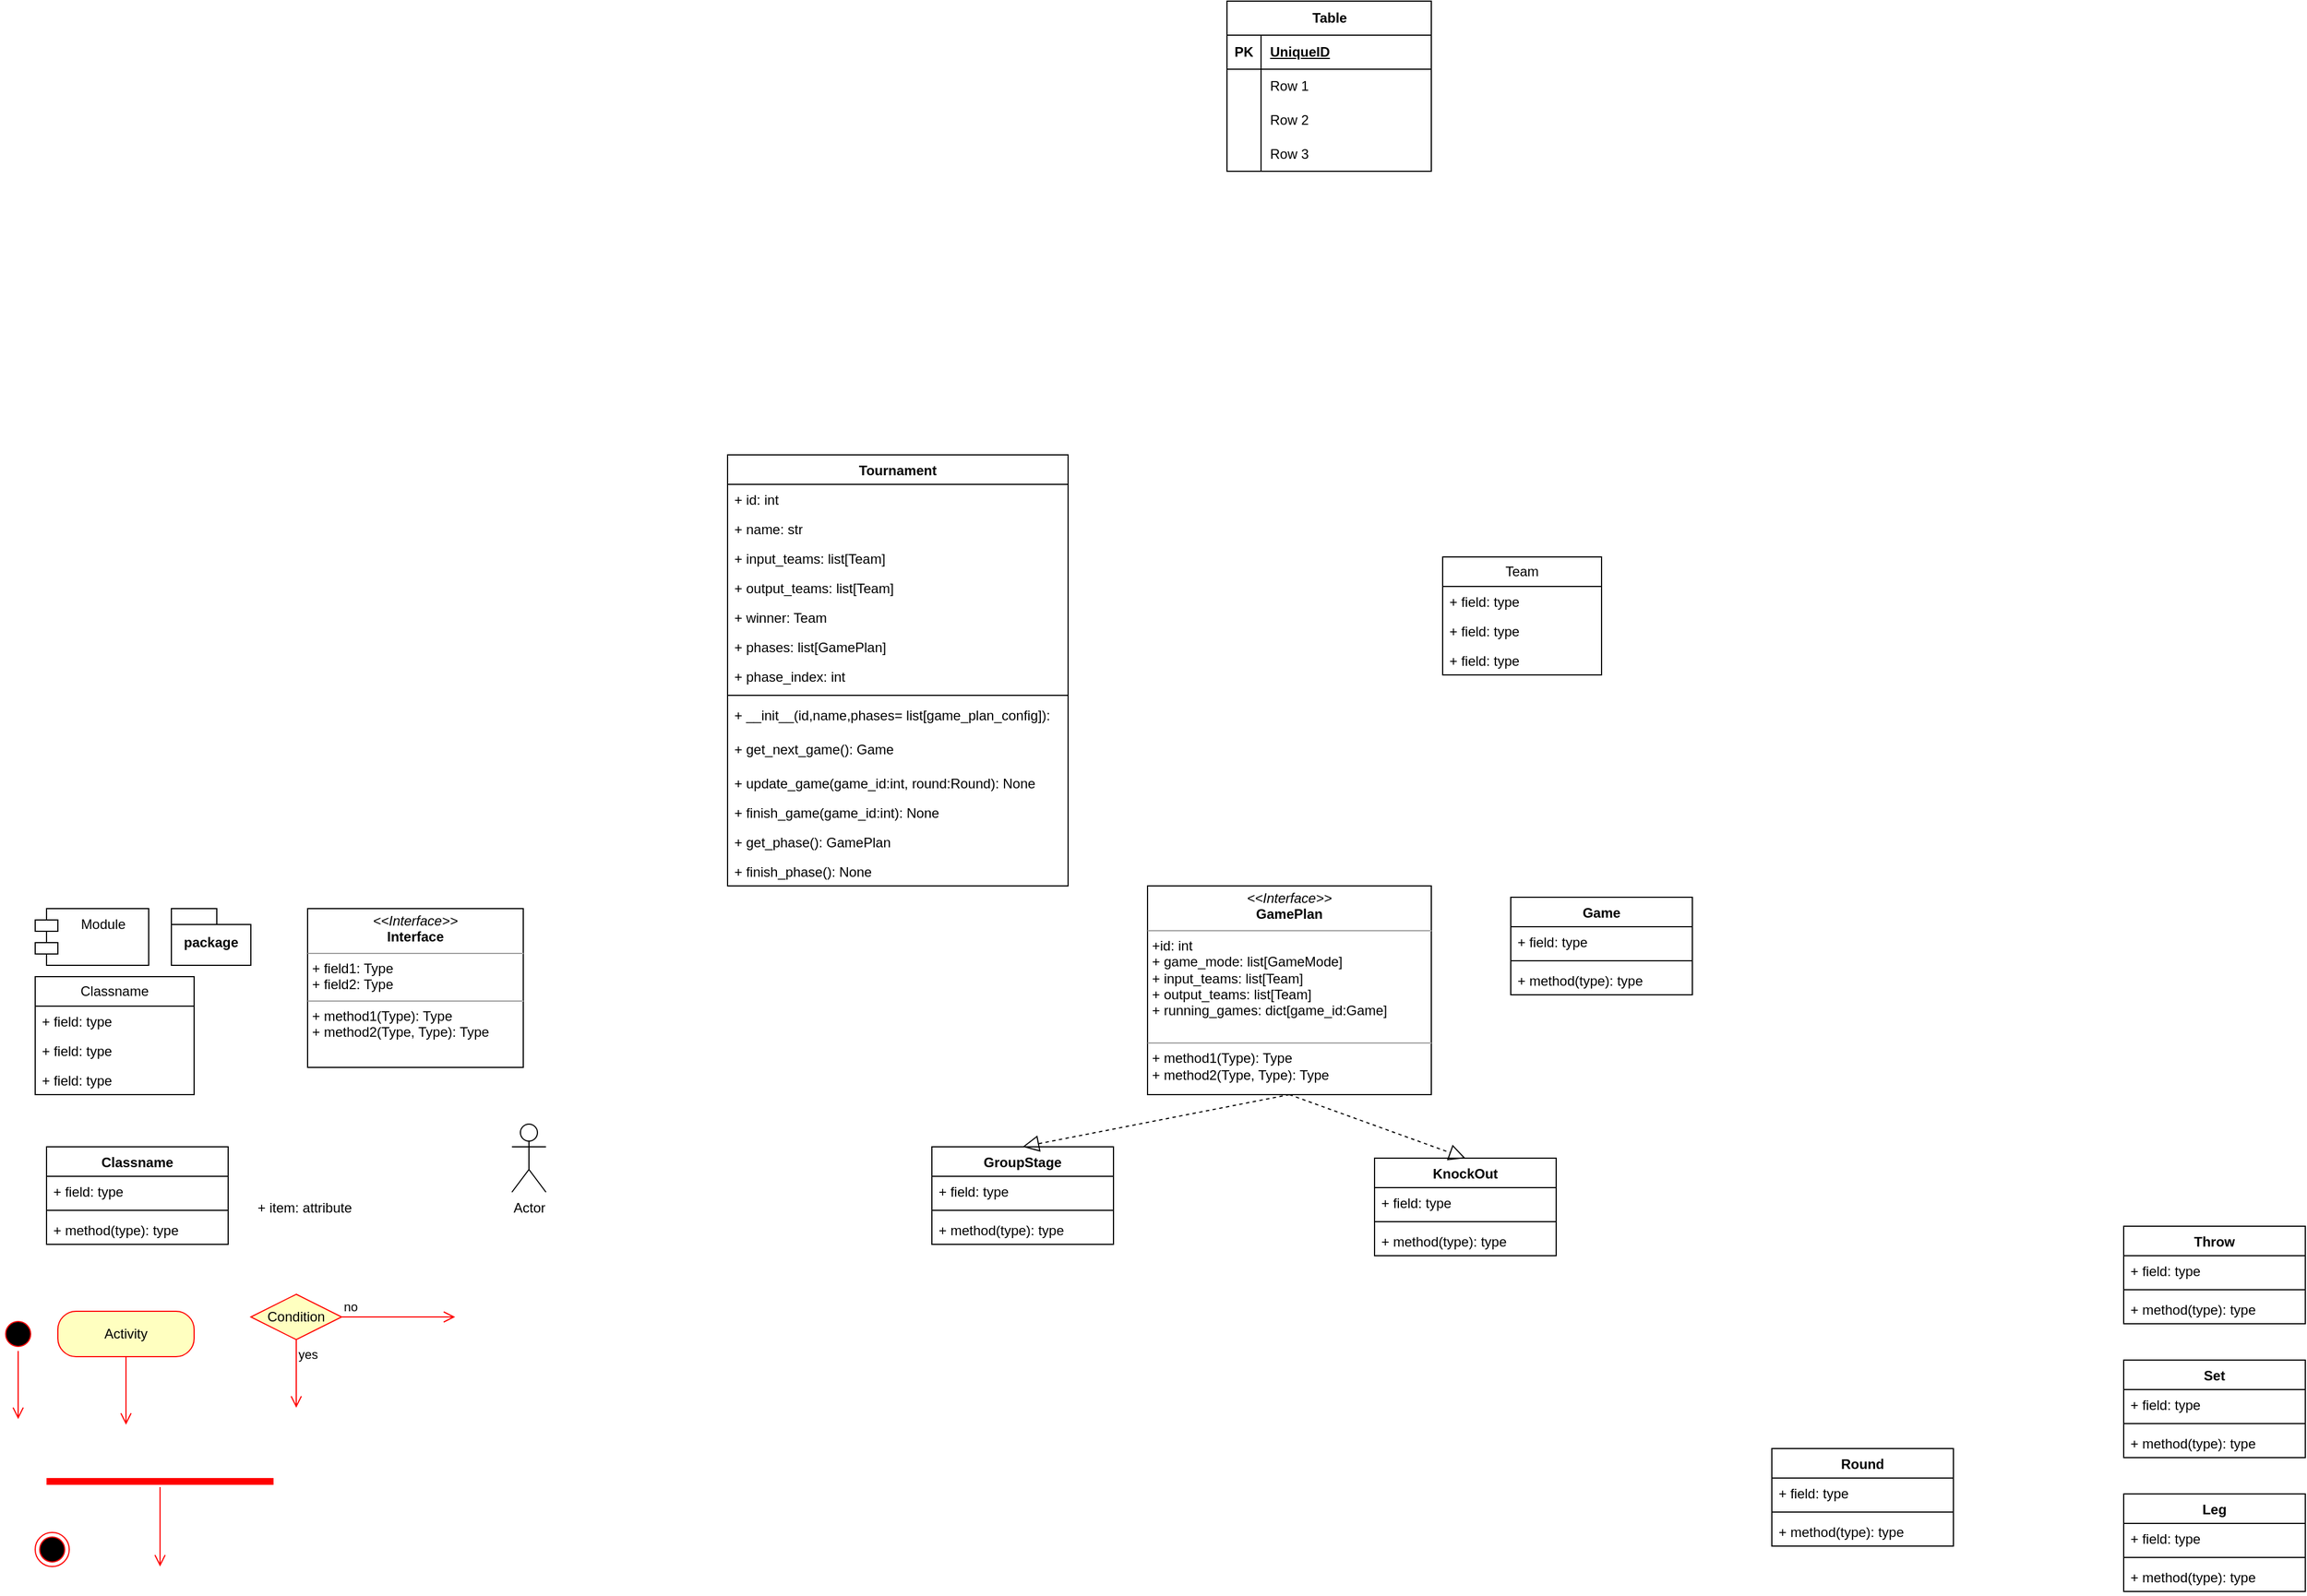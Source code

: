 <mxfile version="23.1.5" type="device">
  <diagram name="Page-1" id="7e0a89b8-554c-2b80-1dc8-d5c74ca68de4">
    <mxGraphModel dx="971" dy="1512" grid="1" gridSize="10" guides="1" tooltips="1" connect="1" arrows="1" fold="1" page="1" pageScale="1" pageWidth="1100" pageHeight="850" background="none" math="0" shadow="0">
      <root>
        <mxCell id="0" />
        <mxCell id="1" parent="0" />
        <mxCell id="pS9JEg4A8UirPqfK5RFd-1" value="Classname" style="swimlane;fontStyle=0;childLayout=stackLayout;horizontal=1;startSize=26;fillColor=none;horizontalStack=0;resizeParent=1;resizeParentMax=0;resizeLast=0;collapsible=1;marginBottom=0;whiteSpace=wrap;html=1;" vertex="1" parent="1">
          <mxGeometry x="70" y="80" width="140" height="104" as="geometry" />
        </mxCell>
        <mxCell id="pS9JEg4A8UirPqfK5RFd-2" value="+ field: type" style="text;strokeColor=none;fillColor=none;align=left;verticalAlign=top;spacingLeft=4;spacingRight=4;overflow=hidden;rotatable=0;points=[[0,0.5],[1,0.5]];portConstraint=eastwest;whiteSpace=wrap;html=1;" vertex="1" parent="pS9JEg4A8UirPqfK5RFd-1">
          <mxGeometry y="26" width="140" height="26" as="geometry" />
        </mxCell>
        <mxCell id="pS9JEg4A8UirPqfK5RFd-3" value="+ field: type" style="text;strokeColor=none;fillColor=none;align=left;verticalAlign=top;spacingLeft=4;spacingRight=4;overflow=hidden;rotatable=0;points=[[0,0.5],[1,0.5]];portConstraint=eastwest;whiteSpace=wrap;html=1;" vertex="1" parent="pS9JEg4A8UirPqfK5RFd-1">
          <mxGeometry y="52" width="140" height="26" as="geometry" />
        </mxCell>
        <mxCell id="pS9JEg4A8UirPqfK5RFd-4" value="+ field: type" style="text;strokeColor=none;fillColor=none;align=left;verticalAlign=top;spacingLeft=4;spacingRight=4;overflow=hidden;rotatable=0;points=[[0,0.5],[1,0.5]];portConstraint=eastwest;whiteSpace=wrap;html=1;" vertex="1" parent="pS9JEg4A8UirPqfK5RFd-1">
          <mxGeometry y="78" width="140" height="26" as="geometry" />
        </mxCell>
        <mxCell id="pS9JEg4A8UirPqfK5RFd-7" value="Classname" style="swimlane;fontStyle=1;align=center;verticalAlign=top;childLayout=stackLayout;horizontal=1;startSize=26;horizontalStack=0;resizeParent=1;resizeParentMax=0;resizeLast=0;collapsible=1;marginBottom=0;whiteSpace=wrap;html=1;" vertex="1" parent="1">
          <mxGeometry x="80" y="230" width="160" height="86" as="geometry" />
        </mxCell>
        <mxCell id="pS9JEg4A8UirPqfK5RFd-8" value="+ field: type" style="text;strokeColor=none;fillColor=none;align=left;verticalAlign=top;spacingLeft=4;spacingRight=4;overflow=hidden;rotatable=0;points=[[0,0.5],[1,0.5]];portConstraint=eastwest;whiteSpace=wrap;html=1;" vertex="1" parent="pS9JEg4A8UirPqfK5RFd-7">
          <mxGeometry y="26" width="160" height="26" as="geometry" />
        </mxCell>
        <mxCell id="pS9JEg4A8UirPqfK5RFd-9" value="" style="line;strokeWidth=1;fillColor=none;align=left;verticalAlign=middle;spacingTop=-1;spacingLeft=3;spacingRight=3;rotatable=0;labelPosition=right;points=[];portConstraint=eastwest;strokeColor=inherit;" vertex="1" parent="pS9JEg4A8UirPqfK5RFd-7">
          <mxGeometry y="52" width="160" height="8" as="geometry" />
        </mxCell>
        <mxCell id="pS9JEg4A8UirPqfK5RFd-10" value="+ method(type): type" style="text;strokeColor=none;fillColor=none;align=left;verticalAlign=top;spacingLeft=4;spacingRight=4;overflow=hidden;rotatable=0;points=[[0,0.5],[1,0.5]];portConstraint=eastwest;whiteSpace=wrap;html=1;" vertex="1" parent="pS9JEg4A8UirPqfK5RFd-7">
          <mxGeometry y="60" width="160" height="26" as="geometry" />
        </mxCell>
        <mxCell id="pS9JEg4A8UirPqfK5RFd-11" value="+ item: attribute" style="text;strokeColor=none;fillColor=none;align=left;verticalAlign=top;spacingLeft=4;spacingRight=4;overflow=hidden;rotatable=0;points=[[0,0.5],[1,0.5]];portConstraint=eastwest;whiteSpace=wrap;html=1;" vertex="1" parent="1">
          <mxGeometry x="260" y="270" width="100" height="26" as="geometry" />
        </mxCell>
        <mxCell id="pS9JEg4A8UirPqfK5RFd-12" value="Module" style="shape=module;align=left;spacingLeft=20;align=center;verticalAlign=top;whiteSpace=wrap;html=1;" vertex="1" parent="1">
          <mxGeometry x="70" y="20" width="100" height="50" as="geometry" />
        </mxCell>
        <mxCell id="pS9JEg4A8UirPqfK5RFd-13" value="package" style="shape=folder;fontStyle=1;spacingTop=10;tabWidth=40;tabHeight=14;tabPosition=left;html=1;whiteSpace=wrap;" vertex="1" parent="1">
          <mxGeometry x="190" y="20" width="70" height="50" as="geometry" />
        </mxCell>
        <mxCell id="pS9JEg4A8UirPqfK5RFd-14" value="&lt;p style=&quot;margin:0px;margin-top:4px;text-align:center;&quot;&gt;&lt;i&gt;&amp;lt;&amp;lt;Interface&amp;gt;&amp;gt;&lt;/i&gt;&lt;br/&gt;&lt;b&gt;Interface&lt;/b&gt;&lt;/p&gt;&lt;hr size=&quot;1&quot;/&gt;&lt;p style=&quot;margin:0px;margin-left:4px;&quot;&gt;+ field1: Type&lt;br/&gt;+ field2: Type&lt;/p&gt;&lt;hr size=&quot;1&quot;/&gt;&lt;p style=&quot;margin:0px;margin-left:4px;&quot;&gt;+ method1(Type): Type&lt;br/&gt;+ method2(Type, Type): Type&lt;/p&gt;" style="verticalAlign=top;align=left;overflow=fill;html=1;whiteSpace=wrap;" vertex="1" parent="1">
          <mxGeometry x="310" y="20" width="190" height="140" as="geometry" />
        </mxCell>
        <mxCell id="pS9JEg4A8UirPqfK5RFd-15" value="Actor" style="shape=umlActor;verticalLabelPosition=bottom;verticalAlign=top;html=1;" vertex="1" parent="1">
          <mxGeometry x="490" y="210" width="30" height="60" as="geometry" />
        </mxCell>
        <mxCell id="pS9JEg4A8UirPqfK5RFd-16" value="" style="ellipse;html=1;shape=startState;fillColor=#000000;strokeColor=#ff0000;" vertex="1" parent="1">
          <mxGeometry x="40" y="380" width="30" height="30" as="geometry" />
        </mxCell>
        <mxCell id="pS9JEg4A8UirPqfK5RFd-17" value="" style="edgeStyle=orthogonalEdgeStyle;html=1;verticalAlign=bottom;endArrow=open;endSize=8;strokeColor=#ff0000;rounded=0;" edge="1" source="pS9JEg4A8UirPqfK5RFd-16" parent="1">
          <mxGeometry relative="1" as="geometry">
            <mxPoint x="55" y="470" as="targetPoint" />
          </mxGeometry>
        </mxCell>
        <mxCell id="pS9JEg4A8UirPqfK5RFd-18" value="Activity" style="rounded=1;whiteSpace=wrap;html=1;arcSize=40;fontColor=#000000;fillColor=#ffffc0;strokeColor=#ff0000;" vertex="1" parent="1">
          <mxGeometry x="90" y="375" width="120" height="40" as="geometry" />
        </mxCell>
        <mxCell id="pS9JEg4A8UirPqfK5RFd-19" value="" style="edgeStyle=orthogonalEdgeStyle;html=1;verticalAlign=bottom;endArrow=open;endSize=8;strokeColor=#ff0000;rounded=0;" edge="1" source="pS9JEg4A8UirPqfK5RFd-18" parent="1">
          <mxGeometry relative="1" as="geometry">
            <mxPoint x="150" y="475" as="targetPoint" />
          </mxGeometry>
        </mxCell>
        <mxCell id="pS9JEg4A8UirPqfK5RFd-20" value="Condition" style="rhombus;whiteSpace=wrap;html=1;fontColor=#000000;fillColor=#ffffc0;strokeColor=#ff0000;" vertex="1" parent="1">
          <mxGeometry x="260" y="360" width="80" height="40" as="geometry" />
        </mxCell>
        <mxCell id="pS9JEg4A8UirPqfK5RFd-21" value="no" style="edgeStyle=orthogonalEdgeStyle;html=1;align=left;verticalAlign=bottom;endArrow=open;endSize=8;strokeColor=#ff0000;rounded=0;" edge="1" source="pS9JEg4A8UirPqfK5RFd-20" parent="1">
          <mxGeometry x="-1" relative="1" as="geometry">
            <mxPoint x="440" y="380" as="targetPoint" />
          </mxGeometry>
        </mxCell>
        <mxCell id="pS9JEg4A8UirPqfK5RFd-22" value="yes" style="edgeStyle=orthogonalEdgeStyle;html=1;align=left;verticalAlign=top;endArrow=open;endSize=8;strokeColor=#ff0000;rounded=0;" edge="1" source="pS9JEg4A8UirPqfK5RFd-20" parent="1">
          <mxGeometry x="-1" relative="1" as="geometry">
            <mxPoint x="300" y="460" as="targetPoint" />
          </mxGeometry>
        </mxCell>
        <mxCell id="pS9JEg4A8UirPqfK5RFd-23" value="" style="shape=line;html=1;strokeWidth=6;strokeColor=#ff0000;" vertex="1" parent="1">
          <mxGeometry x="80" y="520" width="200" height="10" as="geometry" />
        </mxCell>
        <mxCell id="pS9JEg4A8UirPqfK5RFd-24" value="" style="edgeStyle=orthogonalEdgeStyle;html=1;verticalAlign=bottom;endArrow=open;endSize=8;strokeColor=#ff0000;rounded=0;" edge="1" source="pS9JEg4A8UirPqfK5RFd-23" parent="1">
          <mxGeometry relative="1" as="geometry">
            <mxPoint x="180" y="600" as="targetPoint" />
          </mxGeometry>
        </mxCell>
        <mxCell id="pS9JEg4A8UirPqfK5RFd-25" value="" style="ellipse;html=1;shape=endState;fillColor=#000000;strokeColor=#ff0000;" vertex="1" parent="1">
          <mxGeometry x="70" y="570" width="30" height="30" as="geometry" />
        </mxCell>
        <mxCell id="pS9JEg4A8UirPqfK5RFd-26" value="&lt;p style=&quot;margin:0px;margin-top:4px;text-align:center;&quot;&gt;&lt;i&gt;&amp;lt;&amp;lt;Interface&amp;gt;&amp;gt;&lt;/i&gt;&lt;br&gt;&lt;b&gt;GamePlan&lt;/b&gt;&lt;/p&gt;&lt;hr size=&quot;1&quot;&gt;&lt;p style=&quot;margin:0px;margin-left:4px;&quot;&gt;+id: int&lt;/p&gt;&lt;p style=&quot;margin:0px;margin-left:4px;&quot;&gt;+ game_mode: list[GameMode]&lt;br&gt;+ input_teams: list[Team]&lt;/p&gt;&lt;p style=&quot;margin:0px;margin-left:4px;&quot;&gt;+ output_teams: list[Team]&lt;/p&gt;&lt;p style=&quot;margin:0px;margin-left:4px;&quot;&gt;+ running_games: dict[game_id:Game]&lt;br&gt;&lt;/p&gt;&lt;p style=&quot;margin:0px;margin-left:4px;&quot;&gt;&lt;br&gt;&lt;/p&gt;&lt;hr size=&quot;1&quot;&gt;&lt;p style=&quot;margin:0px;margin-left:4px;&quot;&gt;+ method1(Type): Type&lt;br&gt;+ method2(Type, Type): Type&lt;/p&gt;" style="verticalAlign=top;align=left;overflow=fill;html=1;whiteSpace=wrap;" vertex="1" parent="1">
          <mxGeometry x="1050" width="250" height="184" as="geometry" />
        </mxCell>
        <mxCell id="pS9JEg4A8UirPqfK5RFd-27" value="KnockOut" style="swimlane;fontStyle=1;align=center;verticalAlign=top;childLayout=stackLayout;horizontal=1;startSize=26;horizontalStack=0;resizeParent=1;resizeParentMax=0;resizeLast=0;collapsible=1;marginBottom=0;whiteSpace=wrap;html=1;" vertex="1" parent="1">
          <mxGeometry x="1250" y="240" width="160" height="86" as="geometry" />
        </mxCell>
        <mxCell id="pS9JEg4A8UirPqfK5RFd-28" value="+ field: type" style="text;strokeColor=none;fillColor=none;align=left;verticalAlign=top;spacingLeft=4;spacingRight=4;overflow=hidden;rotatable=0;points=[[0,0.5],[1,0.5]];portConstraint=eastwest;whiteSpace=wrap;html=1;" vertex="1" parent="pS9JEg4A8UirPqfK5RFd-27">
          <mxGeometry y="26" width="160" height="26" as="geometry" />
        </mxCell>
        <mxCell id="pS9JEg4A8UirPqfK5RFd-29" value="" style="line;strokeWidth=1;fillColor=none;align=left;verticalAlign=middle;spacingTop=-1;spacingLeft=3;spacingRight=3;rotatable=0;labelPosition=right;points=[];portConstraint=eastwest;strokeColor=inherit;" vertex="1" parent="pS9JEg4A8UirPqfK5RFd-27">
          <mxGeometry y="52" width="160" height="8" as="geometry" />
        </mxCell>
        <mxCell id="pS9JEg4A8UirPqfK5RFd-30" value="+ method(type): type" style="text;strokeColor=none;fillColor=none;align=left;verticalAlign=top;spacingLeft=4;spacingRight=4;overflow=hidden;rotatable=0;points=[[0,0.5],[1,0.5]];portConstraint=eastwest;whiteSpace=wrap;html=1;" vertex="1" parent="pS9JEg4A8UirPqfK5RFd-27">
          <mxGeometry y="60" width="160" height="26" as="geometry" />
        </mxCell>
        <mxCell id="pS9JEg4A8UirPqfK5RFd-31" value="GroupStage" style="swimlane;fontStyle=1;align=center;verticalAlign=top;childLayout=stackLayout;horizontal=1;startSize=26;horizontalStack=0;resizeParent=1;resizeParentMax=0;resizeLast=0;collapsible=1;marginBottom=0;whiteSpace=wrap;html=1;" vertex="1" parent="1">
          <mxGeometry x="860" y="230" width="160" height="86" as="geometry" />
        </mxCell>
        <mxCell id="pS9JEg4A8UirPqfK5RFd-32" value="+ field: type" style="text;strokeColor=none;fillColor=none;align=left;verticalAlign=top;spacingLeft=4;spacingRight=4;overflow=hidden;rotatable=0;points=[[0,0.5],[1,0.5]];portConstraint=eastwest;whiteSpace=wrap;html=1;" vertex="1" parent="pS9JEg4A8UirPqfK5RFd-31">
          <mxGeometry y="26" width="160" height="26" as="geometry" />
        </mxCell>
        <mxCell id="pS9JEg4A8UirPqfK5RFd-33" value="" style="line;strokeWidth=1;fillColor=none;align=left;verticalAlign=middle;spacingTop=-1;spacingLeft=3;spacingRight=3;rotatable=0;labelPosition=right;points=[];portConstraint=eastwest;strokeColor=inherit;" vertex="1" parent="pS9JEg4A8UirPqfK5RFd-31">
          <mxGeometry y="52" width="160" height="8" as="geometry" />
        </mxCell>
        <mxCell id="pS9JEg4A8UirPqfK5RFd-34" value="+ method(type): type" style="text;strokeColor=none;fillColor=none;align=left;verticalAlign=top;spacingLeft=4;spacingRight=4;overflow=hidden;rotatable=0;points=[[0,0.5],[1,0.5]];portConstraint=eastwest;whiteSpace=wrap;html=1;" vertex="1" parent="pS9JEg4A8UirPqfK5RFd-31">
          <mxGeometry y="60" width="160" height="26" as="geometry" />
        </mxCell>
        <mxCell id="pS9JEg4A8UirPqfK5RFd-37" value="" style="endArrow=block;dashed=1;endFill=0;endSize=12;html=1;rounded=0;exitX=0.5;exitY=1;exitDx=0;exitDy=0;entryX=0.5;entryY=0;entryDx=0;entryDy=0;" edge="1" parent="1" source="pS9JEg4A8UirPqfK5RFd-26" target="pS9JEg4A8UirPqfK5RFd-27">
          <mxGeometry width="160" relative="1" as="geometry">
            <mxPoint x="1150" y="220" as="sourcePoint" />
            <mxPoint x="1310" y="220" as="targetPoint" />
          </mxGeometry>
        </mxCell>
        <mxCell id="pS9JEg4A8UirPqfK5RFd-38" value="Tournament" style="swimlane;fontStyle=1;align=center;verticalAlign=top;childLayout=stackLayout;horizontal=1;startSize=26;horizontalStack=0;resizeParent=1;resizeParentMax=0;resizeLast=0;collapsible=1;marginBottom=0;whiteSpace=wrap;html=1;" vertex="1" parent="1">
          <mxGeometry x="680" y="-380" width="300" height="380" as="geometry" />
        </mxCell>
        <mxCell id="pS9JEg4A8UirPqfK5RFd-77" value="+ id: int" style="text;strokeColor=none;fillColor=none;align=left;verticalAlign=top;spacingLeft=4;spacingRight=4;overflow=hidden;rotatable=0;points=[[0,0.5],[1,0.5]];portConstraint=eastwest;whiteSpace=wrap;html=1;" vertex="1" parent="pS9JEg4A8UirPqfK5RFd-38">
          <mxGeometry y="26" width="300" height="26" as="geometry" />
        </mxCell>
        <mxCell id="pS9JEg4A8UirPqfK5RFd-78" value="+ name: str" style="text;strokeColor=none;fillColor=none;align=left;verticalAlign=top;spacingLeft=4;spacingRight=4;overflow=hidden;rotatable=0;points=[[0,0.5],[1,0.5]];portConstraint=eastwest;whiteSpace=wrap;html=1;" vertex="1" parent="pS9JEg4A8UirPqfK5RFd-38">
          <mxGeometry y="52" width="300" height="26" as="geometry" />
        </mxCell>
        <mxCell id="pS9JEg4A8UirPqfK5RFd-101" value="+ input_teams: list[Team]" style="text;strokeColor=none;fillColor=none;align=left;verticalAlign=top;spacingLeft=4;spacingRight=4;overflow=hidden;rotatable=0;points=[[0,0.5],[1,0.5]];portConstraint=eastwest;whiteSpace=wrap;html=1;" vertex="1" parent="pS9JEg4A8UirPqfK5RFd-38">
          <mxGeometry y="78" width="300" height="26" as="geometry" />
        </mxCell>
        <mxCell id="pS9JEg4A8UirPqfK5RFd-102" value="+ output_teams: list[Team]" style="text;strokeColor=none;fillColor=none;align=left;verticalAlign=top;spacingLeft=4;spacingRight=4;overflow=hidden;rotatable=0;points=[[0,0.5],[1,0.5]];portConstraint=eastwest;whiteSpace=wrap;html=1;" vertex="1" parent="pS9JEg4A8UirPqfK5RFd-38">
          <mxGeometry y="104" width="300" height="26" as="geometry" />
        </mxCell>
        <mxCell id="pS9JEg4A8UirPqfK5RFd-80" value="+ winner: Team" style="text;strokeColor=none;fillColor=none;align=left;verticalAlign=top;spacingLeft=4;spacingRight=4;overflow=hidden;rotatable=0;points=[[0,0.5],[1,0.5]];portConstraint=eastwest;whiteSpace=wrap;html=1;" vertex="1" parent="pS9JEg4A8UirPqfK5RFd-38">
          <mxGeometry y="130" width="300" height="26" as="geometry" />
        </mxCell>
        <mxCell id="pS9JEg4A8UirPqfK5RFd-39" value="+ phases: list[GamePlan]" style="text;strokeColor=none;fillColor=none;align=left;verticalAlign=top;spacingLeft=4;spacingRight=4;overflow=hidden;rotatable=0;points=[[0,0.5],[1,0.5]];portConstraint=eastwest;whiteSpace=wrap;html=1;" vertex="1" parent="pS9JEg4A8UirPqfK5RFd-38">
          <mxGeometry y="156" width="300" height="26" as="geometry" />
        </mxCell>
        <mxCell id="pS9JEg4A8UirPqfK5RFd-89" value="+ phase_index: int" style="text;strokeColor=none;fillColor=none;align=left;verticalAlign=top;spacingLeft=4;spacingRight=4;overflow=hidden;rotatable=0;points=[[0,0.5],[1,0.5]];portConstraint=eastwest;whiteSpace=wrap;html=1;" vertex="1" parent="pS9JEg4A8UirPqfK5RFd-38">
          <mxGeometry y="182" width="300" height="26" as="geometry" />
        </mxCell>
        <mxCell id="pS9JEg4A8UirPqfK5RFd-40" value="" style="line;strokeWidth=1;fillColor=none;align=left;verticalAlign=middle;spacingTop=-1;spacingLeft=3;spacingRight=3;rotatable=0;labelPosition=right;points=[];portConstraint=eastwest;strokeColor=inherit;" vertex="1" parent="pS9JEg4A8UirPqfK5RFd-38">
          <mxGeometry y="208" width="300" height="8" as="geometry" />
        </mxCell>
        <mxCell id="pS9JEg4A8UirPqfK5RFd-90" value="+ __init__(id,name,phases= list[game_plan_config]):" style="text;strokeColor=none;fillColor=none;align=left;verticalAlign=top;spacingLeft=4;spacingRight=4;overflow=hidden;rotatable=0;points=[[0,0.5],[1,0.5]];portConstraint=eastwest;whiteSpace=wrap;html=1;" vertex="1" parent="pS9JEg4A8UirPqfK5RFd-38">
          <mxGeometry y="216" width="300" height="30" as="geometry" />
        </mxCell>
        <mxCell id="pS9JEg4A8UirPqfK5RFd-41" value="+ get_next_game(): Game" style="text;strokeColor=none;fillColor=none;align=left;verticalAlign=top;spacingLeft=4;spacingRight=4;overflow=hidden;rotatable=0;points=[[0,0.5],[1,0.5]];portConstraint=eastwest;whiteSpace=wrap;html=1;" vertex="1" parent="pS9JEg4A8UirPqfK5RFd-38">
          <mxGeometry y="246" width="300" height="30" as="geometry" />
        </mxCell>
        <mxCell id="pS9JEg4A8UirPqfK5RFd-96" value="+ update_game(game_id:int, round:Round): None" style="text;strokeColor=none;fillColor=none;align=left;verticalAlign=top;spacingLeft=4;spacingRight=4;overflow=hidden;rotatable=0;points=[[0,0.5],[1,0.5]];portConstraint=eastwest;whiteSpace=wrap;html=1;" vertex="1" parent="pS9JEg4A8UirPqfK5RFd-38">
          <mxGeometry y="276" width="300" height="26" as="geometry" />
        </mxCell>
        <mxCell id="pS9JEg4A8UirPqfK5RFd-98" value="+ finish_game(game_id:int): None" style="text;strokeColor=none;fillColor=none;align=left;verticalAlign=top;spacingLeft=4;spacingRight=4;overflow=hidden;rotatable=0;points=[[0,0.5],[1,0.5]];portConstraint=eastwest;whiteSpace=wrap;html=1;" vertex="1" parent="pS9JEg4A8UirPqfK5RFd-38">
          <mxGeometry y="302" width="300" height="26" as="geometry" />
        </mxCell>
        <mxCell id="pS9JEg4A8UirPqfK5RFd-100" value="+ get_phase(): GamePlan" style="text;strokeColor=none;fillColor=none;align=left;verticalAlign=top;spacingLeft=4;spacingRight=4;overflow=hidden;rotatable=0;points=[[0,0.5],[1,0.5]];portConstraint=eastwest;whiteSpace=wrap;html=1;" vertex="1" parent="pS9JEg4A8UirPqfK5RFd-38">
          <mxGeometry y="328" width="300" height="26" as="geometry" />
        </mxCell>
        <mxCell id="pS9JEg4A8UirPqfK5RFd-99" value="+ finish_phase(): None" style="text;strokeColor=none;fillColor=none;align=left;verticalAlign=top;spacingLeft=4;spacingRight=4;overflow=hidden;rotatable=0;points=[[0,0.5],[1,0.5]];portConstraint=eastwest;whiteSpace=wrap;html=1;" vertex="1" parent="pS9JEg4A8UirPqfK5RFd-38">
          <mxGeometry y="354" width="300" height="26" as="geometry" />
        </mxCell>
        <mxCell id="pS9JEg4A8UirPqfK5RFd-42" value="Game" style="swimlane;fontStyle=1;align=center;verticalAlign=top;childLayout=stackLayout;horizontal=1;startSize=26;horizontalStack=0;resizeParent=1;resizeParentMax=0;resizeLast=0;collapsible=1;marginBottom=0;whiteSpace=wrap;html=1;" vertex="1" parent="1">
          <mxGeometry x="1370" y="10" width="160" height="86" as="geometry" />
        </mxCell>
        <mxCell id="pS9JEg4A8UirPqfK5RFd-43" value="+ field: type" style="text;strokeColor=none;fillColor=none;align=left;verticalAlign=top;spacingLeft=4;spacingRight=4;overflow=hidden;rotatable=0;points=[[0,0.5],[1,0.5]];portConstraint=eastwest;whiteSpace=wrap;html=1;" vertex="1" parent="pS9JEg4A8UirPqfK5RFd-42">
          <mxGeometry y="26" width="160" height="26" as="geometry" />
        </mxCell>
        <mxCell id="pS9JEg4A8UirPqfK5RFd-44" value="" style="line;strokeWidth=1;fillColor=none;align=left;verticalAlign=middle;spacingTop=-1;spacingLeft=3;spacingRight=3;rotatable=0;labelPosition=right;points=[];portConstraint=eastwest;strokeColor=inherit;" vertex="1" parent="pS9JEg4A8UirPqfK5RFd-42">
          <mxGeometry y="52" width="160" height="8" as="geometry" />
        </mxCell>
        <mxCell id="pS9JEg4A8UirPqfK5RFd-45" value="+ method(type): type" style="text;strokeColor=none;fillColor=none;align=left;verticalAlign=top;spacingLeft=4;spacingRight=4;overflow=hidden;rotatable=0;points=[[0,0.5],[1,0.5]];portConstraint=eastwest;whiteSpace=wrap;html=1;" vertex="1" parent="pS9JEg4A8UirPqfK5RFd-42">
          <mxGeometry y="60" width="160" height="26" as="geometry" />
        </mxCell>
        <mxCell id="pS9JEg4A8UirPqfK5RFd-46" value="Round" style="swimlane;fontStyle=1;align=center;verticalAlign=top;childLayout=stackLayout;horizontal=1;startSize=26;horizontalStack=0;resizeParent=1;resizeParentMax=0;resizeLast=0;collapsible=1;marginBottom=0;whiteSpace=wrap;html=1;" vertex="1" parent="1">
          <mxGeometry x="1600" y="496" width="160" height="86" as="geometry" />
        </mxCell>
        <mxCell id="pS9JEg4A8UirPqfK5RFd-47" value="+ field: type" style="text;strokeColor=none;fillColor=none;align=left;verticalAlign=top;spacingLeft=4;spacingRight=4;overflow=hidden;rotatable=0;points=[[0,0.5],[1,0.5]];portConstraint=eastwest;whiteSpace=wrap;html=1;" vertex="1" parent="pS9JEg4A8UirPqfK5RFd-46">
          <mxGeometry y="26" width="160" height="26" as="geometry" />
        </mxCell>
        <mxCell id="pS9JEg4A8UirPqfK5RFd-48" value="" style="line;strokeWidth=1;fillColor=none;align=left;verticalAlign=middle;spacingTop=-1;spacingLeft=3;spacingRight=3;rotatable=0;labelPosition=right;points=[];portConstraint=eastwest;strokeColor=inherit;" vertex="1" parent="pS9JEg4A8UirPqfK5RFd-46">
          <mxGeometry y="52" width="160" height="8" as="geometry" />
        </mxCell>
        <mxCell id="pS9JEg4A8UirPqfK5RFd-49" value="+ method(type): type" style="text;strokeColor=none;fillColor=none;align=left;verticalAlign=top;spacingLeft=4;spacingRight=4;overflow=hidden;rotatable=0;points=[[0,0.5],[1,0.5]];portConstraint=eastwest;whiteSpace=wrap;html=1;" vertex="1" parent="pS9JEg4A8UirPqfK5RFd-46">
          <mxGeometry y="60" width="160" height="26" as="geometry" />
        </mxCell>
        <mxCell id="pS9JEg4A8UirPqfK5RFd-50" value="Throw" style="swimlane;fontStyle=1;align=center;verticalAlign=top;childLayout=stackLayout;horizontal=1;startSize=26;horizontalStack=0;resizeParent=1;resizeParentMax=0;resizeLast=0;collapsible=1;marginBottom=0;whiteSpace=wrap;html=1;" vertex="1" parent="1">
          <mxGeometry x="1910" y="300" width="160" height="86" as="geometry" />
        </mxCell>
        <mxCell id="pS9JEg4A8UirPqfK5RFd-51" value="+ field: type" style="text;strokeColor=none;fillColor=none;align=left;verticalAlign=top;spacingLeft=4;spacingRight=4;overflow=hidden;rotatable=0;points=[[0,0.5],[1,0.5]];portConstraint=eastwest;whiteSpace=wrap;html=1;" vertex="1" parent="pS9JEg4A8UirPqfK5RFd-50">
          <mxGeometry y="26" width="160" height="26" as="geometry" />
        </mxCell>
        <mxCell id="pS9JEg4A8UirPqfK5RFd-52" value="" style="line;strokeWidth=1;fillColor=none;align=left;verticalAlign=middle;spacingTop=-1;spacingLeft=3;spacingRight=3;rotatable=0;labelPosition=right;points=[];portConstraint=eastwest;strokeColor=inherit;" vertex="1" parent="pS9JEg4A8UirPqfK5RFd-50">
          <mxGeometry y="52" width="160" height="8" as="geometry" />
        </mxCell>
        <mxCell id="pS9JEg4A8UirPqfK5RFd-53" value="+ method(type): type" style="text;strokeColor=none;fillColor=none;align=left;verticalAlign=top;spacingLeft=4;spacingRight=4;overflow=hidden;rotatable=0;points=[[0,0.5],[1,0.5]];portConstraint=eastwest;whiteSpace=wrap;html=1;" vertex="1" parent="pS9JEg4A8UirPqfK5RFd-50">
          <mxGeometry y="60" width="160" height="26" as="geometry" />
        </mxCell>
        <mxCell id="pS9JEg4A8UirPqfK5RFd-58" value="Set" style="swimlane;fontStyle=1;align=center;verticalAlign=top;childLayout=stackLayout;horizontal=1;startSize=26;horizontalStack=0;resizeParent=1;resizeParentMax=0;resizeLast=0;collapsible=1;marginBottom=0;whiteSpace=wrap;html=1;" vertex="1" parent="1">
          <mxGeometry x="1910" y="418" width="160" height="86" as="geometry" />
        </mxCell>
        <mxCell id="pS9JEg4A8UirPqfK5RFd-59" value="+ field: type" style="text;strokeColor=none;fillColor=none;align=left;verticalAlign=top;spacingLeft=4;spacingRight=4;overflow=hidden;rotatable=0;points=[[0,0.5],[1,0.5]];portConstraint=eastwest;whiteSpace=wrap;html=1;" vertex="1" parent="pS9JEg4A8UirPqfK5RFd-58">
          <mxGeometry y="26" width="160" height="26" as="geometry" />
        </mxCell>
        <mxCell id="pS9JEg4A8UirPqfK5RFd-60" value="" style="line;strokeWidth=1;fillColor=none;align=left;verticalAlign=middle;spacingTop=-1;spacingLeft=3;spacingRight=3;rotatable=0;labelPosition=right;points=[];portConstraint=eastwest;strokeColor=inherit;" vertex="1" parent="pS9JEg4A8UirPqfK5RFd-58">
          <mxGeometry y="52" width="160" height="8" as="geometry" />
        </mxCell>
        <mxCell id="pS9JEg4A8UirPqfK5RFd-61" value="+ method(type): type" style="text;strokeColor=none;fillColor=none;align=left;verticalAlign=top;spacingLeft=4;spacingRight=4;overflow=hidden;rotatable=0;points=[[0,0.5],[1,0.5]];portConstraint=eastwest;whiteSpace=wrap;html=1;" vertex="1" parent="pS9JEg4A8UirPqfK5RFd-58">
          <mxGeometry y="60" width="160" height="26" as="geometry" />
        </mxCell>
        <mxCell id="pS9JEg4A8UirPqfK5RFd-62" value="Leg" style="swimlane;fontStyle=1;align=center;verticalAlign=top;childLayout=stackLayout;horizontal=1;startSize=26;horizontalStack=0;resizeParent=1;resizeParentMax=0;resizeLast=0;collapsible=1;marginBottom=0;whiteSpace=wrap;html=1;" vertex="1" parent="1">
          <mxGeometry x="1910" y="536" width="160" height="86" as="geometry" />
        </mxCell>
        <mxCell id="pS9JEg4A8UirPqfK5RFd-63" value="+ field: type" style="text;strokeColor=none;fillColor=none;align=left;verticalAlign=top;spacingLeft=4;spacingRight=4;overflow=hidden;rotatable=0;points=[[0,0.5],[1,0.5]];portConstraint=eastwest;whiteSpace=wrap;html=1;" vertex="1" parent="pS9JEg4A8UirPqfK5RFd-62">
          <mxGeometry y="26" width="160" height="26" as="geometry" />
        </mxCell>
        <mxCell id="pS9JEg4A8UirPqfK5RFd-64" value="" style="line;strokeWidth=1;fillColor=none;align=left;verticalAlign=middle;spacingTop=-1;spacingLeft=3;spacingRight=3;rotatable=0;labelPosition=right;points=[];portConstraint=eastwest;strokeColor=inherit;" vertex="1" parent="pS9JEg4A8UirPqfK5RFd-62">
          <mxGeometry y="52" width="160" height="8" as="geometry" />
        </mxCell>
        <mxCell id="pS9JEg4A8UirPqfK5RFd-65" value="+ method(type): type" style="text;strokeColor=none;fillColor=none;align=left;verticalAlign=top;spacingLeft=4;spacingRight=4;overflow=hidden;rotatable=0;points=[[0,0.5],[1,0.5]];portConstraint=eastwest;whiteSpace=wrap;html=1;" vertex="1" parent="pS9JEg4A8UirPqfK5RFd-62">
          <mxGeometry y="60" width="160" height="26" as="geometry" />
        </mxCell>
        <mxCell id="pS9JEg4A8UirPqfK5RFd-73" value="" style="endArrow=block;dashed=1;endFill=0;endSize=12;html=1;rounded=0;exitX=0.5;exitY=1;exitDx=0;exitDy=0;entryX=0.5;entryY=0;entryDx=0;entryDy=0;" edge="1" parent="1" source="pS9JEg4A8UirPqfK5RFd-26" target="pS9JEg4A8UirPqfK5RFd-31">
          <mxGeometry width="160" relative="1" as="geometry">
            <mxPoint x="1155" y="194" as="sourcePoint" />
            <mxPoint x="1340" y="250" as="targetPoint" />
          </mxGeometry>
        </mxCell>
        <mxCell id="pS9JEg4A8UirPqfK5RFd-85" value="Team" style="swimlane;fontStyle=0;childLayout=stackLayout;horizontal=1;startSize=26;fillColor=none;horizontalStack=0;resizeParent=1;resizeParentMax=0;resizeLast=0;collapsible=1;marginBottom=0;whiteSpace=wrap;html=1;" vertex="1" parent="1">
          <mxGeometry x="1310" y="-290" width="140" height="104" as="geometry" />
        </mxCell>
        <mxCell id="pS9JEg4A8UirPqfK5RFd-86" value="+ field: type" style="text;strokeColor=none;fillColor=none;align=left;verticalAlign=top;spacingLeft=4;spacingRight=4;overflow=hidden;rotatable=0;points=[[0,0.5],[1,0.5]];portConstraint=eastwest;whiteSpace=wrap;html=1;" vertex="1" parent="pS9JEg4A8UirPqfK5RFd-85">
          <mxGeometry y="26" width="140" height="26" as="geometry" />
        </mxCell>
        <mxCell id="pS9JEg4A8UirPqfK5RFd-87" value="+ field: type" style="text;strokeColor=none;fillColor=none;align=left;verticalAlign=top;spacingLeft=4;spacingRight=4;overflow=hidden;rotatable=0;points=[[0,0.5],[1,0.5]];portConstraint=eastwest;whiteSpace=wrap;html=1;" vertex="1" parent="pS9JEg4A8UirPqfK5RFd-85">
          <mxGeometry y="52" width="140" height="26" as="geometry" />
        </mxCell>
        <mxCell id="pS9JEg4A8UirPqfK5RFd-88" value="+ field: type" style="text;strokeColor=none;fillColor=none;align=left;verticalAlign=top;spacingLeft=4;spacingRight=4;overflow=hidden;rotatable=0;points=[[0,0.5],[1,0.5]];portConstraint=eastwest;whiteSpace=wrap;html=1;" vertex="1" parent="pS9JEg4A8UirPqfK5RFd-85">
          <mxGeometry y="78" width="140" height="26" as="geometry" />
        </mxCell>
        <mxCell id="pS9JEg4A8UirPqfK5RFd-103" value="Table" style="shape=table;startSize=30;container=1;collapsible=1;childLayout=tableLayout;fixedRows=1;rowLines=0;fontStyle=1;align=center;resizeLast=1;html=1;" vertex="1" parent="1">
          <mxGeometry x="1120" y="-780" width="180" height="150" as="geometry" />
        </mxCell>
        <mxCell id="pS9JEg4A8UirPqfK5RFd-104" value="" style="shape=tableRow;horizontal=0;startSize=0;swimlaneHead=0;swimlaneBody=0;fillColor=none;collapsible=0;dropTarget=0;points=[[0,0.5],[1,0.5]];portConstraint=eastwest;top=0;left=0;right=0;bottom=1;" vertex="1" parent="pS9JEg4A8UirPqfK5RFd-103">
          <mxGeometry y="30" width="180" height="30" as="geometry" />
        </mxCell>
        <mxCell id="pS9JEg4A8UirPqfK5RFd-105" value="PK" style="shape=partialRectangle;connectable=0;fillColor=none;top=0;left=0;bottom=0;right=0;fontStyle=1;overflow=hidden;whiteSpace=wrap;html=1;" vertex="1" parent="pS9JEg4A8UirPqfK5RFd-104">
          <mxGeometry width="30" height="30" as="geometry">
            <mxRectangle width="30" height="30" as="alternateBounds" />
          </mxGeometry>
        </mxCell>
        <mxCell id="pS9JEg4A8UirPqfK5RFd-106" value="UniqueID" style="shape=partialRectangle;connectable=0;fillColor=none;top=0;left=0;bottom=0;right=0;align=left;spacingLeft=6;fontStyle=5;overflow=hidden;whiteSpace=wrap;html=1;" vertex="1" parent="pS9JEg4A8UirPqfK5RFd-104">
          <mxGeometry x="30" width="150" height="30" as="geometry">
            <mxRectangle width="150" height="30" as="alternateBounds" />
          </mxGeometry>
        </mxCell>
        <mxCell id="pS9JEg4A8UirPqfK5RFd-107" value="" style="shape=tableRow;horizontal=0;startSize=0;swimlaneHead=0;swimlaneBody=0;fillColor=none;collapsible=0;dropTarget=0;points=[[0,0.5],[1,0.5]];portConstraint=eastwest;top=0;left=0;right=0;bottom=0;" vertex="1" parent="pS9JEg4A8UirPqfK5RFd-103">
          <mxGeometry y="60" width="180" height="30" as="geometry" />
        </mxCell>
        <mxCell id="pS9JEg4A8UirPqfK5RFd-108" value="" style="shape=partialRectangle;connectable=0;fillColor=none;top=0;left=0;bottom=0;right=0;editable=1;overflow=hidden;whiteSpace=wrap;html=1;" vertex="1" parent="pS9JEg4A8UirPqfK5RFd-107">
          <mxGeometry width="30" height="30" as="geometry">
            <mxRectangle width="30" height="30" as="alternateBounds" />
          </mxGeometry>
        </mxCell>
        <mxCell id="pS9JEg4A8UirPqfK5RFd-109" value="Row 1" style="shape=partialRectangle;connectable=0;fillColor=none;top=0;left=0;bottom=0;right=0;align=left;spacingLeft=6;overflow=hidden;whiteSpace=wrap;html=1;" vertex="1" parent="pS9JEg4A8UirPqfK5RFd-107">
          <mxGeometry x="30" width="150" height="30" as="geometry">
            <mxRectangle width="150" height="30" as="alternateBounds" />
          </mxGeometry>
        </mxCell>
        <mxCell id="pS9JEg4A8UirPqfK5RFd-110" value="" style="shape=tableRow;horizontal=0;startSize=0;swimlaneHead=0;swimlaneBody=0;fillColor=none;collapsible=0;dropTarget=0;points=[[0,0.5],[1,0.5]];portConstraint=eastwest;top=0;left=0;right=0;bottom=0;" vertex="1" parent="pS9JEg4A8UirPqfK5RFd-103">
          <mxGeometry y="90" width="180" height="30" as="geometry" />
        </mxCell>
        <mxCell id="pS9JEg4A8UirPqfK5RFd-111" value="" style="shape=partialRectangle;connectable=0;fillColor=none;top=0;left=0;bottom=0;right=0;editable=1;overflow=hidden;whiteSpace=wrap;html=1;" vertex="1" parent="pS9JEg4A8UirPqfK5RFd-110">
          <mxGeometry width="30" height="30" as="geometry">
            <mxRectangle width="30" height="30" as="alternateBounds" />
          </mxGeometry>
        </mxCell>
        <mxCell id="pS9JEg4A8UirPqfK5RFd-112" value="Row 2" style="shape=partialRectangle;connectable=0;fillColor=none;top=0;left=0;bottom=0;right=0;align=left;spacingLeft=6;overflow=hidden;whiteSpace=wrap;html=1;" vertex="1" parent="pS9JEg4A8UirPqfK5RFd-110">
          <mxGeometry x="30" width="150" height="30" as="geometry">
            <mxRectangle width="150" height="30" as="alternateBounds" />
          </mxGeometry>
        </mxCell>
        <mxCell id="pS9JEg4A8UirPqfK5RFd-113" value="" style="shape=tableRow;horizontal=0;startSize=0;swimlaneHead=0;swimlaneBody=0;fillColor=none;collapsible=0;dropTarget=0;points=[[0,0.5],[1,0.5]];portConstraint=eastwest;top=0;left=0;right=0;bottom=0;" vertex="1" parent="pS9JEg4A8UirPqfK5RFd-103">
          <mxGeometry y="120" width="180" height="30" as="geometry" />
        </mxCell>
        <mxCell id="pS9JEg4A8UirPqfK5RFd-114" value="" style="shape=partialRectangle;connectable=0;fillColor=none;top=0;left=0;bottom=0;right=0;editable=1;overflow=hidden;whiteSpace=wrap;html=1;" vertex="1" parent="pS9JEg4A8UirPqfK5RFd-113">
          <mxGeometry width="30" height="30" as="geometry">
            <mxRectangle width="30" height="30" as="alternateBounds" />
          </mxGeometry>
        </mxCell>
        <mxCell id="pS9JEg4A8UirPqfK5RFd-115" value="Row 3" style="shape=partialRectangle;connectable=0;fillColor=none;top=0;left=0;bottom=0;right=0;align=left;spacingLeft=6;overflow=hidden;whiteSpace=wrap;html=1;" vertex="1" parent="pS9JEg4A8UirPqfK5RFd-113">
          <mxGeometry x="30" width="150" height="30" as="geometry">
            <mxRectangle width="150" height="30" as="alternateBounds" />
          </mxGeometry>
        </mxCell>
      </root>
    </mxGraphModel>
  </diagram>
</mxfile>
